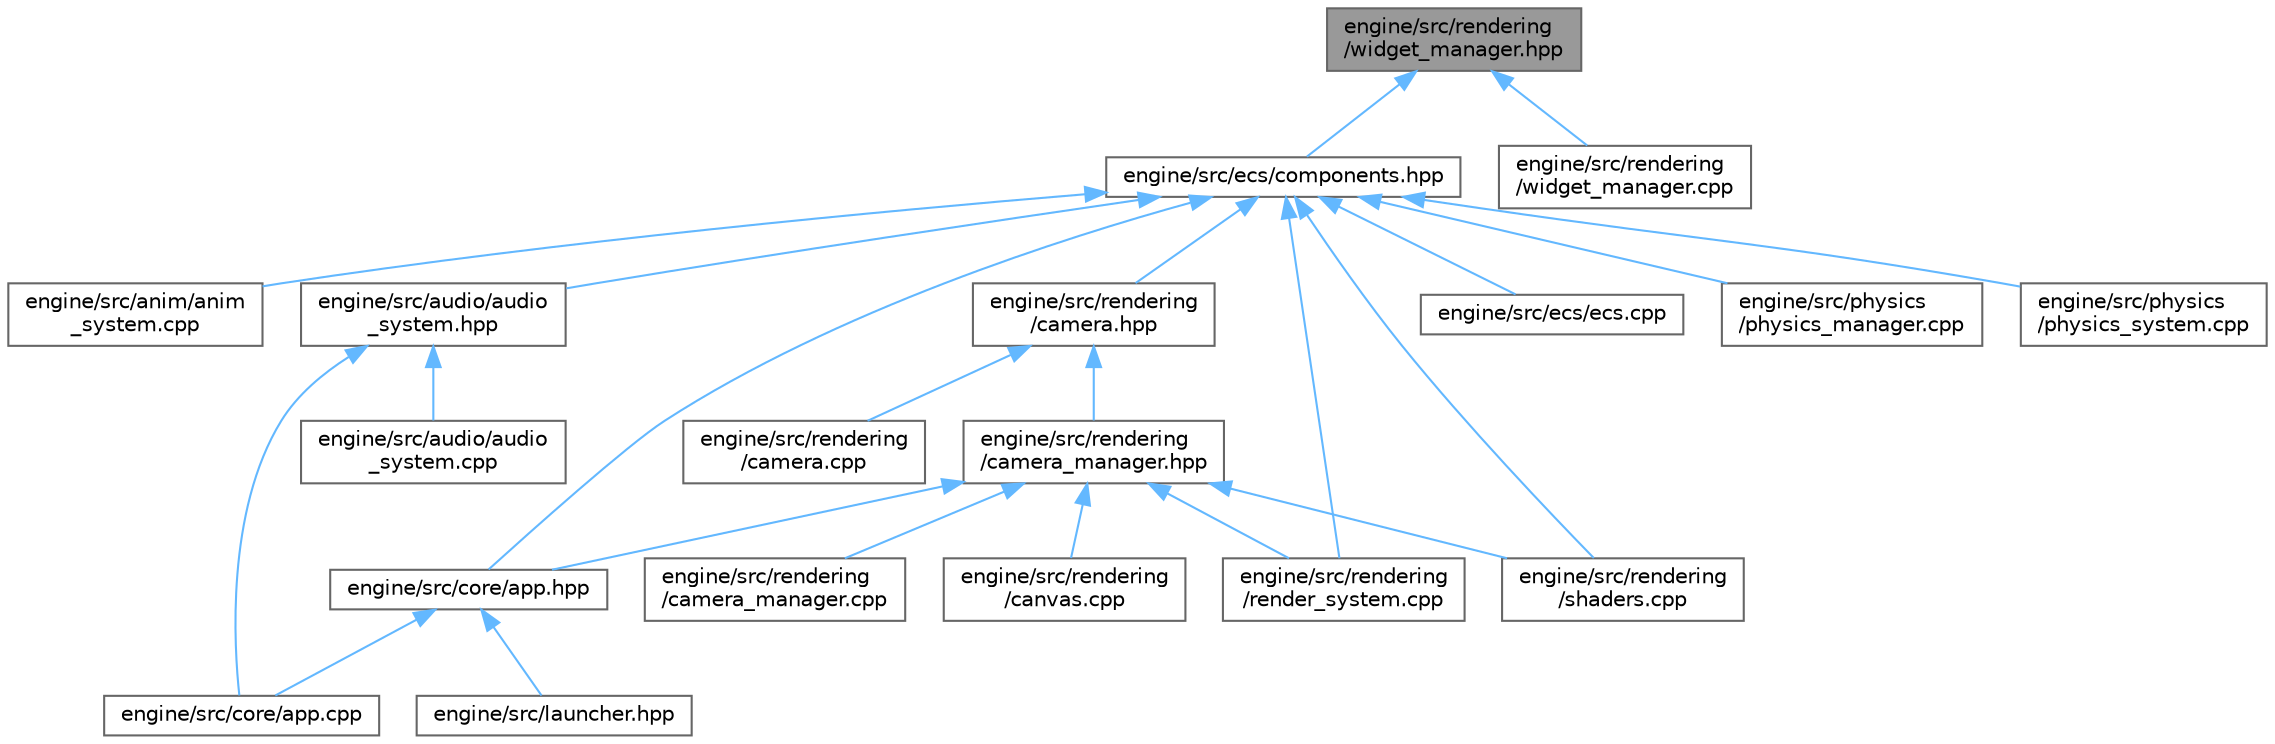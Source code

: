 digraph "engine/src/rendering/widget_manager.hpp"
{
 // LATEX_PDF_SIZE
  bgcolor="transparent";
  edge [fontname=Helvetica,fontsize=10,labelfontname=Helvetica,labelfontsize=10];
  node [fontname=Helvetica,fontsize=10,shape=box,height=0.2,width=0.4];
  Node1 [id="Node000001",label="engine/src/rendering\l/widget_manager.hpp",height=0.2,width=0.4,color="gray40", fillcolor="grey60", style="filled", fontcolor="black",tooltip=" "];
  Node1 -> Node2 [id="edge67_Node000001_Node000002",dir="back",color="steelblue1",style="solid",tooltip=" "];
  Node2 [id="Node000002",label="engine/src/ecs/components.hpp",height=0.2,width=0.4,color="grey40", fillcolor="white", style="filled",URL="$components_8hpp.html",tooltip=" "];
  Node2 -> Node3 [id="edge68_Node000002_Node000003",dir="back",color="steelblue1",style="solid",tooltip=" "];
  Node3 [id="Node000003",label="engine/src/anim/anim\l_system.cpp",height=0.2,width=0.4,color="grey40", fillcolor="white", style="filled",URL="$anim__system_8cpp.html",tooltip=" "];
  Node2 -> Node4 [id="edge69_Node000002_Node000004",dir="back",color="steelblue1",style="solid",tooltip=" "];
  Node4 [id="Node000004",label="engine/src/audio/audio\l_system.hpp",height=0.2,width=0.4,color="grey40", fillcolor="white", style="filled",URL="$audio__system_8hpp.html",tooltip=" "];
  Node4 -> Node5 [id="edge70_Node000004_Node000005",dir="back",color="steelblue1",style="solid",tooltip=" "];
  Node5 [id="Node000005",label="engine/src/audio/audio\l_system.cpp",height=0.2,width=0.4,color="grey40", fillcolor="white", style="filled",URL="$audio__system_8cpp.html",tooltip=" "];
  Node4 -> Node6 [id="edge71_Node000004_Node000006",dir="back",color="steelblue1",style="solid",tooltip=" "];
  Node6 [id="Node000006",label="engine/src/core/app.cpp",height=0.2,width=0.4,color="grey40", fillcolor="white", style="filled",URL="$app_8cpp.html",tooltip=" "];
  Node2 -> Node7 [id="edge72_Node000002_Node000007",dir="back",color="steelblue1",style="solid",tooltip=" "];
  Node7 [id="Node000007",label="engine/src/core/app.hpp",height=0.2,width=0.4,color="grey40", fillcolor="white", style="filled",URL="$app_8hpp.html",tooltip=" "];
  Node7 -> Node6 [id="edge73_Node000007_Node000006",dir="back",color="steelblue1",style="solid",tooltip=" "];
  Node7 -> Node8 [id="edge74_Node000007_Node000008",dir="back",color="steelblue1",style="solid",tooltip=" "];
  Node8 [id="Node000008",label="engine/src/launcher.hpp",height=0.2,width=0.4,color="grey40", fillcolor="white", style="filled",URL="$launcher_8hpp.html",tooltip=" "];
  Node2 -> Node9 [id="edge75_Node000002_Node000009",dir="back",color="steelblue1",style="solid",tooltip=" "];
  Node9 [id="Node000009",label="engine/src/ecs/ecs.cpp",height=0.2,width=0.4,color="grey40", fillcolor="white", style="filled",URL="$ecs_8cpp.html",tooltip=" "];
  Node2 -> Node10 [id="edge76_Node000002_Node000010",dir="back",color="steelblue1",style="solid",tooltip=" "];
  Node10 [id="Node000010",label="engine/src/physics\l/physics_manager.cpp",height=0.2,width=0.4,color="grey40", fillcolor="white", style="filled",URL="$physics__manager_8cpp.html",tooltip=" "];
  Node2 -> Node11 [id="edge77_Node000002_Node000011",dir="back",color="steelblue1",style="solid",tooltip=" "];
  Node11 [id="Node000011",label="engine/src/physics\l/physics_system.cpp",height=0.2,width=0.4,color="grey40", fillcolor="white", style="filled",URL="$physics__system_8cpp.html",tooltip=" "];
  Node2 -> Node12 [id="edge78_Node000002_Node000012",dir="back",color="steelblue1",style="solid",tooltip=" "];
  Node12 [id="Node000012",label="engine/src/rendering\l/camera.hpp",height=0.2,width=0.4,color="grey40", fillcolor="white", style="filled",URL="$camera_8hpp.html",tooltip=" "];
  Node12 -> Node13 [id="edge79_Node000012_Node000013",dir="back",color="steelblue1",style="solid",tooltip=" "];
  Node13 [id="Node000013",label="engine/src/rendering\l/camera.cpp",height=0.2,width=0.4,color="grey40", fillcolor="white", style="filled",URL="$camera_8cpp.html",tooltip=" "];
  Node12 -> Node14 [id="edge80_Node000012_Node000014",dir="back",color="steelblue1",style="solid",tooltip=" "];
  Node14 [id="Node000014",label="engine/src/rendering\l/camera_manager.hpp",height=0.2,width=0.4,color="grey40", fillcolor="white", style="filled",URL="$camera__manager_8hpp.html",tooltip=" "];
  Node14 -> Node7 [id="edge81_Node000014_Node000007",dir="back",color="steelblue1",style="solid",tooltip=" "];
  Node14 -> Node15 [id="edge82_Node000014_Node000015",dir="back",color="steelblue1",style="solid",tooltip=" "];
  Node15 [id="Node000015",label="engine/src/rendering\l/camera_manager.cpp",height=0.2,width=0.4,color="grey40", fillcolor="white", style="filled",URL="$camera__manager_8cpp.html",tooltip=" "];
  Node14 -> Node16 [id="edge83_Node000014_Node000016",dir="back",color="steelblue1",style="solid",tooltip=" "];
  Node16 [id="Node000016",label="engine/src/rendering\l/canvas.cpp",height=0.2,width=0.4,color="grey40", fillcolor="white", style="filled",URL="$canvas_8cpp.html",tooltip=" "];
  Node14 -> Node17 [id="edge84_Node000014_Node000017",dir="back",color="steelblue1",style="solid",tooltip=" "];
  Node17 [id="Node000017",label="engine/src/rendering\l/render_system.cpp",height=0.2,width=0.4,color="grey40", fillcolor="white", style="filled",URL="$render__system_8cpp.html",tooltip=" "];
  Node14 -> Node18 [id="edge85_Node000014_Node000018",dir="back",color="steelblue1",style="solid",tooltip=" "];
  Node18 [id="Node000018",label="engine/src/rendering\l/shaders.cpp",height=0.2,width=0.4,color="grey40", fillcolor="white", style="filled",URL="$shaders_8cpp.html",tooltip=" "];
  Node2 -> Node17 [id="edge86_Node000002_Node000017",dir="back",color="steelblue1",style="solid",tooltip=" "];
  Node2 -> Node18 [id="edge87_Node000002_Node000018",dir="back",color="steelblue1",style="solid",tooltip=" "];
  Node1 -> Node19 [id="edge88_Node000001_Node000019",dir="back",color="steelblue1",style="solid",tooltip=" "];
  Node19 [id="Node000019",label="engine/src/rendering\l/widget_manager.cpp",height=0.2,width=0.4,color="grey40", fillcolor="white", style="filled",URL="$widget__manager_8cpp.html",tooltip=" "];
}
